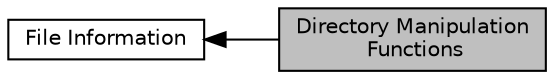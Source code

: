 digraph "Directory Manipulation Functions"
{
  edge [fontname="Helvetica",fontsize="10",labelfontname="Helvetica",labelfontsize="10"];
  node [fontname="Helvetica",fontsize="10",shape=box];
  rankdir=LR;
  Node1 [label="Directory Manipulation\l Functions",height=0.2,width=0.4,color="black", fillcolor="grey75", style="filled", fontcolor="black",tooltip=" "];
  Node2 [label="File Information",height=0.2,width=0.4,color="black", fillcolor="white", style="filled",URL="$group__apr__file__info.html",tooltip=" "];
  Node2->Node1 [shape=plaintext, dir="back", style="solid"];
}
